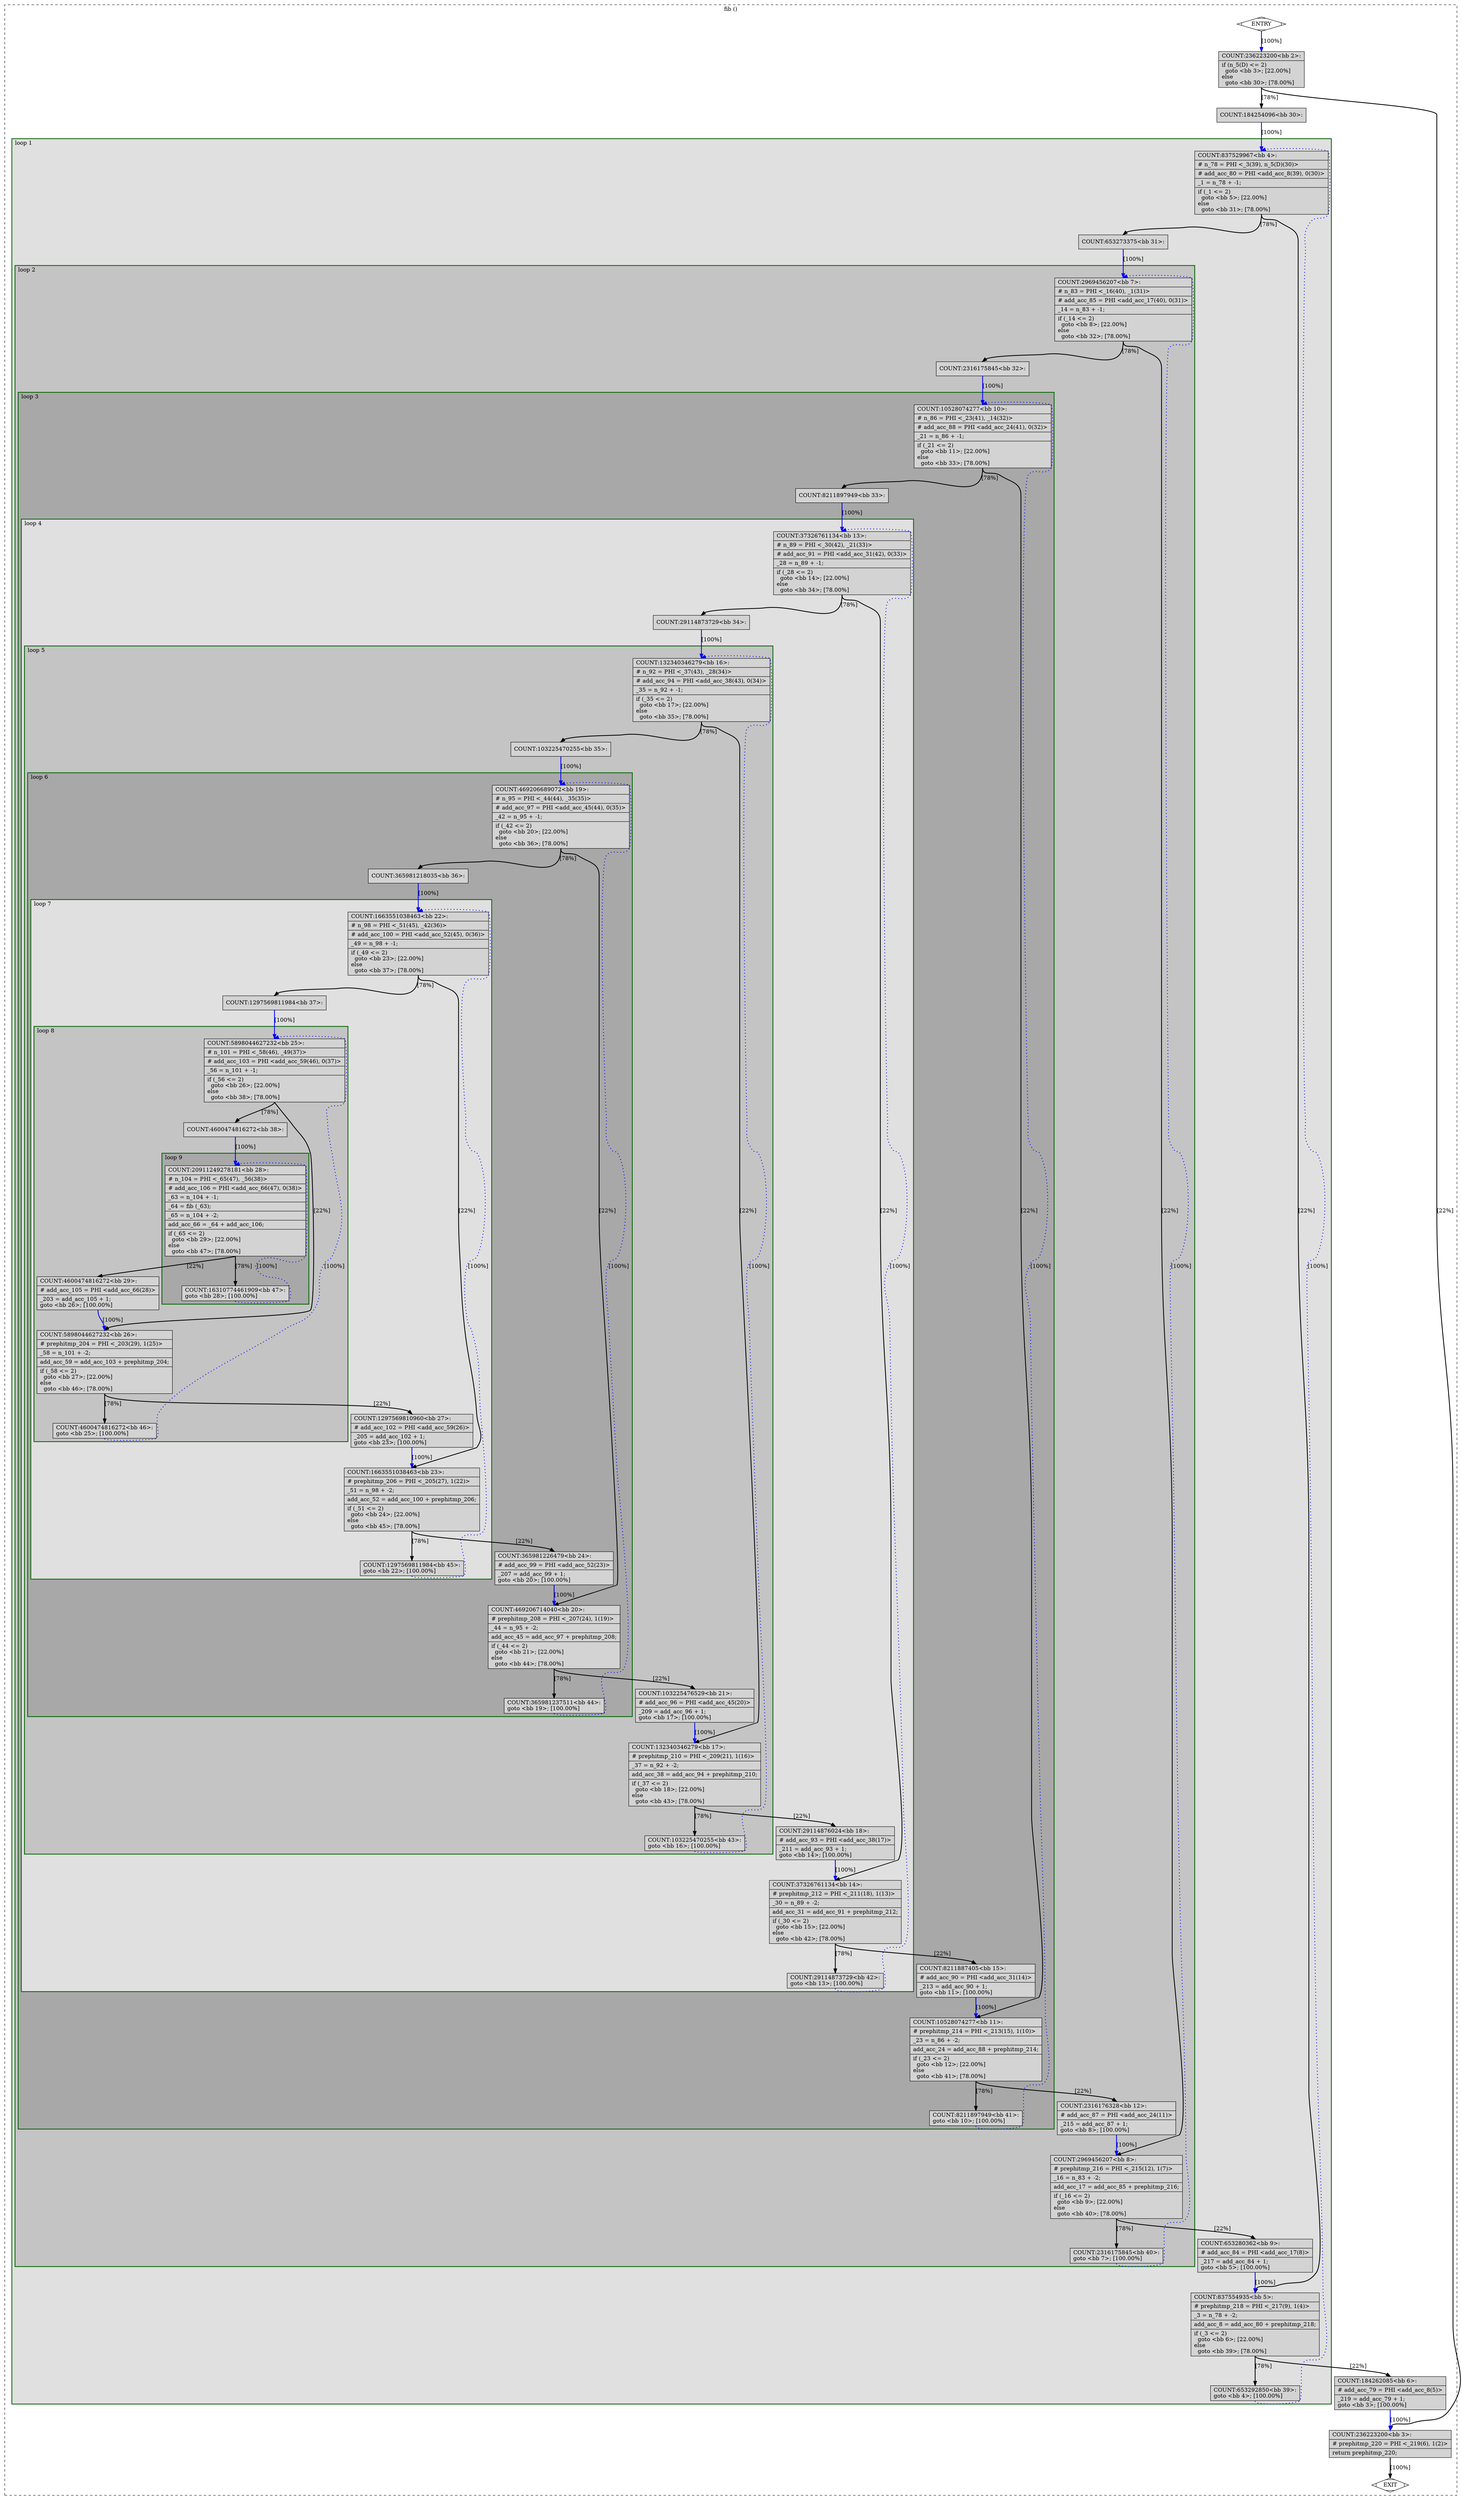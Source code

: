 digraph "a-fib_1.c.152t.cddce2" {
overlap=false;
subgraph "cluster_fib" {
	style="dashed";
	color="black";
	label="fib ()";
	subgraph cluster_40_1 {
	style="filled";
	color="darkgreen";
	fillcolor="grey88";
	label="loop 1";
	labeljust=l;
	penwidth=2;
	subgraph cluster_40_2 {
	style="filled";
	color="darkgreen";
	fillcolor="grey77";
	label="loop 2";
	labeljust=l;
	penwidth=2;
	subgraph cluster_40_3 {
	style="filled";
	color="darkgreen";
	fillcolor="grey66";
	label="loop 3";
	labeljust=l;
	penwidth=2;
	subgraph cluster_40_4 {
	style="filled";
	color="darkgreen";
	fillcolor="grey88";
	label="loop 4";
	labeljust=l;
	penwidth=2;
	subgraph cluster_40_5 {
	style="filled";
	color="darkgreen";
	fillcolor="grey77";
	label="loop 5";
	labeljust=l;
	penwidth=2;
	subgraph cluster_40_6 {
	style="filled";
	color="darkgreen";
	fillcolor="grey66";
	label="loop 6";
	labeljust=l;
	penwidth=2;
	subgraph cluster_40_7 {
	style="filled";
	color="darkgreen";
	fillcolor="grey88";
	label="loop 7";
	labeljust=l;
	penwidth=2;
	subgraph cluster_40_8 {
	style="filled";
	color="darkgreen";
	fillcolor="grey77";
	label="loop 8";
	labeljust=l;
	penwidth=2;
	subgraph cluster_40_9 {
	style="filled";
	color="darkgreen";
	fillcolor="grey66";
	label="loop 9";
	labeljust=l;
	penwidth=2;
	fn_40_basic_block_28 [shape=record,style=filled,fillcolor=lightgrey,label="{COUNT:20911249278181\<bb\ 28\>:\l\
|#\ n_104\ =\ PHI\ \<_65(47),\ _56(38)\>\l\
|#\ add_acc_106\ =\ PHI\ \<add_acc_66(47),\ 0(38)\>\l\
|_63\ =\ n_104\ +\ -1;\l\
|_64\ =\ fib\ (_63);\l\
|_65\ =\ n_104\ +\ -2;\l\
|add_acc_66\ =\ _64\ +\ add_acc_106;\l\
|if\ (_65\ \<=\ 2)\l\
\ \ goto\ \<bb\ 29\>;\ [22.00%]\l\
else\l\
\ \ goto\ \<bb\ 47\>;\ [78.00%]\l\
}"];

	fn_40_basic_block_47 [shape=record,style=filled,fillcolor=lightgrey,label="{COUNT:16310774461909\<bb\ 47\>:\l\
goto\ \<bb\ 28\>;\ [100.00%]\l\
}"];

	}
	fn_40_basic_block_25 [shape=record,style=filled,fillcolor=lightgrey,label="{COUNT:5898044627232\<bb\ 25\>:\l\
|#\ n_101\ =\ PHI\ \<_58(46),\ _49(37)\>\l\
|#\ add_acc_103\ =\ PHI\ \<add_acc_59(46),\ 0(37)\>\l\
|_56\ =\ n_101\ +\ -1;\l\
|if\ (_56\ \<=\ 2)\l\
\ \ goto\ \<bb\ 26\>;\ [22.00%]\l\
else\l\
\ \ goto\ \<bb\ 38\>;\ [78.00%]\l\
}"];

	fn_40_basic_block_26 [shape=record,style=filled,fillcolor=lightgrey,label="{COUNT:5898044627232\<bb\ 26\>:\l\
|#\ prephitmp_204\ =\ PHI\ \<_203(29),\ 1(25)\>\l\
|_58\ =\ n_101\ +\ -2;\l\
|add_acc_59\ =\ add_acc_103\ +\ prephitmp_204;\l\
|if\ (_58\ \<=\ 2)\l\
\ \ goto\ \<bb\ 27\>;\ [22.00%]\l\
else\l\
\ \ goto\ \<bb\ 46\>;\ [78.00%]\l\
}"];

	fn_40_basic_block_38 [shape=record,style=filled,fillcolor=lightgrey,label="{COUNT:4600474816272\<bb\ 38\>:\l\
}"];

	fn_40_basic_block_46 [shape=record,style=filled,fillcolor=lightgrey,label="{COUNT:4600474816272\<bb\ 46\>:\l\
goto\ \<bb\ 25\>;\ [100.00%]\l\
}"];

	fn_40_basic_block_29 [shape=record,style=filled,fillcolor=lightgrey,label="{COUNT:4600474816272\<bb\ 29\>:\l\
|#\ add_acc_105\ =\ PHI\ \<add_acc_66(28)\>\l\
|_203\ =\ add_acc_105\ +\ 1;\l\
goto\ \<bb\ 26\>;\ [100.00%]\l\
}"];

	}
	fn_40_basic_block_22 [shape=record,style=filled,fillcolor=lightgrey,label="{COUNT:1663551038463\<bb\ 22\>:\l\
|#\ n_98\ =\ PHI\ \<_51(45),\ _42(36)\>\l\
|#\ add_acc_100\ =\ PHI\ \<add_acc_52(45),\ 0(36)\>\l\
|_49\ =\ n_98\ +\ -1;\l\
|if\ (_49\ \<=\ 2)\l\
\ \ goto\ \<bb\ 23\>;\ [22.00%]\l\
else\l\
\ \ goto\ \<bb\ 37\>;\ [78.00%]\l\
}"];

	fn_40_basic_block_23 [shape=record,style=filled,fillcolor=lightgrey,label="{COUNT:1663551038463\<bb\ 23\>:\l\
|#\ prephitmp_206\ =\ PHI\ \<_205(27),\ 1(22)\>\l\
|_51\ =\ n_98\ +\ -2;\l\
|add_acc_52\ =\ add_acc_100\ +\ prephitmp_206;\l\
|if\ (_51\ \<=\ 2)\l\
\ \ goto\ \<bb\ 24\>;\ [22.00%]\l\
else\l\
\ \ goto\ \<bb\ 45\>;\ [78.00%]\l\
}"];

	fn_40_basic_block_37 [shape=record,style=filled,fillcolor=lightgrey,label="{COUNT:1297569811984\<bb\ 37\>:\l\
}"];

	fn_40_basic_block_45 [shape=record,style=filled,fillcolor=lightgrey,label="{COUNT:1297569811984\<bb\ 45\>:\l\
goto\ \<bb\ 22\>;\ [100.00%]\l\
}"];

	fn_40_basic_block_27 [shape=record,style=filled,fillcolor=lightgrey,label="{COUNT:1297569810960\<bb\ 27\>:\l\
|#\ add_acc_102\ =\ PHI\ \<add_acc_59(26)\>\l\
|_205\ =\ add_acc_102\ +\ 1;\l\
goto\ \<bb\ 23\>;\ [100.00%]\l\
}"];

	}
	fn_40_basic_block_19 [shape=record,style=filled,fillcolor=lightgrey,label="{COUNT:469206689072\<bb\ 19\>:\l\
|#\ n_95\ =\ PHI\ \<_44(44),\ _35(35)\>\l\
|#\ add_acc_97\ =\ PHI\ \<add_acc_45(44),\ 0(35)\>\l\
|_42\ =\ n_95\ +\ -1;\l\
|if\ (_42\ \<=\ 2)\l\
\ \ goto\ \<bb\ 20\>;\ [22.00%]\l\
else\l\
\ \ goto\ \<bb\ 36\>;\ [78.00%]\l\
}"];

	fn_40_basic_block_20 [shape=record,style=filled,fillcolor=lightgrey,label="{COUNT:469206714040\<bb\ 20\>:\l\
|#\ prephitmp_208\ =\ PHI\ \<_207(24),\ 1(19)\>\l\
|_44\ =\ n_95\ +\ -2;\l\
|add_acc_45\ =\ add_acc_97\ +\ prephitmp_208;\l\
|if\ (_44\ \<=\ 2)\l\
\ \ goto\ \<bb\ 21\>;\ [22.00%]\l\
else\l\
\ \ goto\ \<bb\ 44\>;\ [78.00%]\l\
}"];

	fn_40_basic_block_36 [shape=record,style=filled,fillcolor=lightgrey,label="{COUNT:365981218035\<bb\ 36\>:\l\
}"];

	fn_40_basic_block_44 [shape=record,style=filled,fillcolor=lightgrey,label="{COUNT:365981237511\<bb\ 44\>:\l\
goto\ \<bb\ 19\>;\ [100.00%]\l\
}"];

	fn_40_basic_block_24 [shape=record,style=filled,fillcolor=lightgrey,label="{COUNT:365981226479\<bb\ 24\>:\l\
|#\ add_acc_99\ =\ PHI\ \<add_acc_52(23)\>\l\
|_207\ =\ add_acc_99\ +\ 1;\l\
goto\ \<bb\ 20\>;\ [100.00%]\l\
}"];

	}
	fn_40_basic_block_16 [shape=record,style=filled,fillcolor=lightgrey,label="{COUNT:132340346279\<bb\ 16\>:\l\
|#\ n_92\ =\ PHI\ \<_37(43),\ _28(34)\>\l\
|#\ add_acc_94\ =\ PHI\ \<add_acc_38(43),\ 0(34)\>\l\
|_35\ =\ n_92\ +\ -1;\l\
|if\ (_35\ \<=\ 2)\l\
\ \ goto\ \<bb\ 17\>;\ [22.00%]\l\
else\l\
\ \ goto\ \<bb\ 35\>;\ [78.00%]\l\
}"];

	fn_40_basic_block_17 [shape=record,style=filled,fillcolor=lightgrey,label="{COUNT:132340346279\<bb\ 17\>:\l\
|#\ prephitmp_210\ =\ PHI\ \<_209(21),\ 1(16)\>\l\
|_37\ =\ n_92\ +\ -2;\l\
|add_acc_38\ =\ add_acc_94\ +\ prephitmp_210;\l\
|if\ (_37\ \<=\ 2)\l\
\ \ goto\ \<bb\ 18\>;\ [22.00%]\l\
else\l\
\ \ goto\ \<bb\ 43\>;\ [78.00%]\l\
}"];

	fn_40_basic_block_35 [shape=record,style=filled,fillcolor=lightgrey,label="{COUNT:103225470255\<bb\ 35\>:\l\
}"];

	fn_40_basic_block_43 [shape=record,style=filled,fillcolor=lightgrey,label="{COUNT:103225470255\<bb\ 43\>:\l\
goto\ \<bb\ 16\>;\ [100.00%]\l\
}"];

	fn_40_basic_block_21 [shape=record,style=filled,fillcolor=lightgrey,label="{COUNT:103225476529\<bb\ 21\>:\l\
|#\ add_acc_96\ =\ PHI\ \<add_acc_45(20)\>\l\
|_209\ =\ add_acc_96\ +\ 1;\l\
goto\ \<bb\ 17\>;\ [100.00%]\l\
}"];

	}
	fn_40_basic_block_13 [shape=record,style=filled,fillcolor=lightgrey,label="{COUNT:37326761134\<bb\ 13\>:\l\
|#\ n_89\ =\ PHI\ \<_30(42),\ _21(33)\>\l\
|#\ add_acc_91\ =\ PHI\ \<add_acc_31(42),\ 0(33)\>\l\
|_28\ =\ n_89\ +\ -1;\l\
|if\ (_28\ \<=\ 2)\l\
\ \ goto\ \<bb\ 14\>;\ [22.00%]\l\
else\l\
\ \ goto\ \<bb\ 34\>;\ [78.00%]\l\
}"];

	fn_40_basic_block_14 [shape=record,style=filled,fillcolor=lightgrey,label="{COUNT:37326761134\<bb\ 14\>:\l\
|#\ prephitmp_212\ =\ PHI\ \<_211(18),\ 1(13)\>\l\
|_30\ =\ n_89\ +\ -2;\l\
|add_acc_31\ =\ add_acc_91\ +\ prephitmp_212;\l\
|if\ (_30\ \<=\ 2)\l\
\ \ goto\ \<bb\ 15\>;\ [22.00%]\l\
else\l\
\ \ goto\ \<bb\ 42\>;\ [78.00%]\l\
}"];

	fn_40_basic_block_34 [shape=record,style=filled,fillcolor=lightgrey,label="{COUNT:29114873729\<bb\ 34\>:\l\
}"];

	fn_40_basic_block_42 [shape=record,style=filled,fillcolor=lightgrey,label="{COUNT:29114873729\<bb\ 42\>:\l\
goto\ \<bb\ 13\>;\ [100.00%]\l\
}"];

	fn_40_basic_block_18 [shape=record,style=filled,fillcolor=lightgrey,label="{COUNT:29114876024\<bb\ 18\>:\l\
|#\ add_acc_93\ =\ PHI\ \<add_acc_38(17)\>\l\
|_211\ =\ add_acc_93\ +\ 1;\l\
goto\ \<bb\ 14\>;\ [100.00%]\l\
}"];

	}
	fn_40_basic_block_10 [shape=record,style=filled,fillcolor=lightgrey,label="{COUNT:10528074277\<bb\ 10\>:\l\
|#\ n_86\ =\ PHI\ \<_23(41),\ _14(32)\>\l\
|#\ add_acc_88\ =\ PHI\ \<add_acc_24(41),\ 0(32)\>\l\
|_21\ =\ n_86\ +\ -1;\l\
|if\ (_21\ \<=\ 2)\l\
\ \ goto\ \<bb\ 11\>;\ [22.00%]\l\
else\l\
\ \ goto\ \<bb\ 33\>;\ [78.00%]\l\
}"];

	fn_40_basic_block_11 [shape=record,style=filled,fillcolor=lightgrey,label="{COUNT:10528074277\<bb\ 11\>:\l\
|#\ prephitmp_214\ =\ PHI\ \<_213(15),\ 1(10)\>\l\
|_23\ =\ n_86\ +\ -2;\l\
|add_acc_24\ =\ add_acc_88\ +\ prephitmp_214;\l\
|if\ (_23\ \<=\ 2)\l\
\ \ goto\ \<bb\ 12\>;\ [22.00%]\l\
else\l\
\ \ goto\ \<bb\ 41\>;\ [78.00%]\l\
}"];

	fn_40_basic_block_33 [shape=record,style=filled,fillcolor=lightgrey,label="{COUNT:8211897949\<bb\ 33\>:\l\
}"];

	fn_40_basic_block_41 [shape=record,style=filled,fillcolor=lightgrey,label="{COUNT:8211897949\<bb\ 41\>:\l\
goto\ \<bb\ 10\>;\ [100.00%]\l\
}"];

	fn_40_basic_block_15 [shape=record,style=filled,fillcolor=lightgrey,label="{COUNT:8211887405\<bb\ 15\>:\l\
|#\ add_acc_90\ =\ PHI\ \<add_acc_31(14)\>\l\
|_213\ =\ add_acc_90\ +\ 1;\l\
goto\ \<bb\ 11\>;\ [100.00%]\l\
}"];

	}
	fn_40_basic_block_7 [shape=record,style=filled,fillcolor=lightgrey,label="{COUNT:2969456207\<bb\ 7\>:\l\
|#\ n_83\ =\ PHI\ \<_16(40),\ _1(31)\>\l\
|#\ add_acc_85\ =\ PHI\ \<add_acc_17(40),\ 0(31)\>\l\
|_14\ =\ n_83\ +\ -1;\l\
|if\ (_14\ \<=\ 2)\l\
\ \ goto\ \<bb\ 8\>;\ [22.00%]\l\
else\l\
\ \ goto\ \<bb\ 32\>;\ [78.00%]\l\
}"];

	fn_40_basic_block_8 [shape=record,style=filled,fillcolor=lightgrey,label="{COUNT:2969456207\<bb\ 8\>:\l\
|#\ prephitmp_216\ =\ PHI\ \<_215(12),\ 1(7)\>\l\
|_16\ =\ n_83\ +\ -2;\l\
|add_acc_17\ =\ add_acc_85\ +\ prephitmp_216;\l\
|if\ (_16\ \<=\ 2)\l\
\ \ goto\ \<bb\ 9\>;\ [22.00%]\l\
else\l\
\ \ goto\ \<bb\ 40\>;\ [78.00%]\l\
}"];

	fn_40_basic_block_32 [shape=record,style=filled,fillcolor=lightgrey,label="{COUNT:2316175845\<bb\ 32\>:\l\
}"];

	fn_40_basic_block_40 [shape=record,style=filled,fillcolor=lightgrey,label="{COUNT:2316175845\<bb\ 40\>:\l\
goto\ \<bb\ 7\>;\ [100.00%]\l\
}"];

	fn_40_basic_block_12 [shape=record,style=filled,fillcolor=lightgrey,label="{COUNT:2316176328\<bb\ 12\>:\l\
|#\ add_acc_87\ =\ PHI\ \<add_acc_24(11)\>\l\
|_215\ =\ add_acc_87\ +\ 1;\l\
goto\ \<bb\ 8\>;\ [100.00%]\l\
}"];

	}
	fn_40_basic_block_4 [shape=record,style=filled,fillcolor=lightgrey,label="{COUNT:837529967\<bb\ 4\>:\l\
|#\ n_78\ =\ PHI\ \<_3(39),\ n_5(D)(30)\>\l\
|#\ add_acc_80\ =\ PHI\ \<add_acc_8(39),\ 0(30)\>\l\
|_1\ =\ n_78\ +\ -1;\l\
|if\ (_1\ \<=\ 2)\l\
\ \ goto\ \<bb\ 5\>;\ [22.00%]\l\
else\l\
\ \ goto\ \<bb\ 31\>;\ [78.00%]\l\
}"];

	fn_40_basic_block_5 [shape=record,style=filled,fillcolor=lightgrey,label="{COUNT:837554935\<bb\ 5\>:\l\
|#\ prephitmp_218\ =\ PHI\ \<_217(9),\ 1(4)\>\l\
|_3\ =\ n_78\ +\ -2;\l\
|add_acc_8\ =\ add_acc_80\ +\ prephitmp_218;\l\
|if\ (_3\ \<=\ 2)\l\
\ \ goto\ \<bb\ 6\>;\ [22.00%]\l\
else\l\
\ \ goto\ \<bb\ 39\>;\ [78.00%]\l\
}"];

	fn_40_basic_block_31 [shape=record,style=filled,fillcolor=lightgrey,label="{COUNT:653273375\<bb\ 31\>:\l\
}"];

	fn_40_basic_block_39 [shape=record,style=filled,fillcolor=lightgrey,label="{COUNT:653292850\<bb\ 39\>:\l\
goto\ \<bb\ 4\>;\ [100.00%]\l\
}"];

	fn_40_basic_block_9 [shape=record,style=filled,fillcolor=lightgrey,label="{COUNT:653280362\<bb\ 9\>:\l\
|#\ add_acc_84\ =\ PHI\ \<add_acc_17(8)\>\l\
|_217\ =\ add_acc_84\ +\ 1;\l\
goto\ \<bb\ 5\>;\ [100.00%]\l\
}"];

	}
	fn_40_basic_block_0 [shape=Mdiamond,style=filled,fillcolor=white,label="ENTRY"];

	fn_40_basic_block_1 [shape=Mdiamond,style=filled,fillcolor=white,label="EXIT"];

	fn_40_basic_block_2 [shape=record,style=filled,fillcolor=lightgrey,label="{COUNT:236223200\<bb\ 2\>:\l\
|if\ (n_5(D)\ \<=\ 2)\l\
\ \ goto\ \<bb\ 3\>;\ [22.00%]\l\
else\l\
\ \ goto\ \<bb\ 30\>;\ [78.00%]\l\
}"];

	fn_40_basic_block_3 [shape=record,style=filled,fillcolor=lightgrey,label="{COUNT:236223200\<bb\ 3\>:\l\
|#\ prephitmp_220\ =\ PHI\ \<_219(6),\ 1(2)\>\l\
|return\ prephitmp_220;\l\
}"];

	fn_40_basic_block_30 [shape=record,style=filled,fillcolor=lightgrey,label="{COUNT:184254096\<bb\ 30\>:\l\
}"];

	fn_40_basic_block_6 [shape=record,style=filled,fillcolor=lightgrey,label="{COUNT:184262085\<bb\ 6\>:\l\
|#\ add_acc_79\ =\ PHI\ \<add_acc_8(5)\>\l\
|_219\ =\ add_acc_79\ +\ 1;\l\
goto\ \<bb\ 3\>;\ [100.00%]\l\
}"];

	fn_40_basic_block_0:s -> fn_40_basic_block_2:n [style="solid,bold",color=blue,weight=100,constraint=true,label="[100%]"];
	fn_40_basic_block_2:s -> fn_40_basic_block_3:n [style="solid,bold",color=black,weight=10,constraint=true,label="[22%]"];
	fn_40_basic_block_2:s -> fn_40_basic_block_30:n [style="solid,bold",color=black,weight=10,constraint=true,label="[78%]"];
	fn_40_basic_block_3:s -> fn_40_basic_block_1:n [style="solid,bold",color=black,weight=10,constraint=true,label="[100%]"];
	fn_40_basic_block_30:s -> fn_40_basic_block_4:n [style="solid,bold",color=blue,weight=100,constraint=true,label="[100%]"];
	fn_40_basic_block_4:s -> fn_40_basic_block_5:n [style="solid,bold",color=black,weight=10,constraint=true,label="[22%]"];
	fn_40_basic_block_4:s -> fn_40_basic_block_31:n [style="solid,bold",color=black,weight=10,constraint=true,label="[78%]"];
	fn_40_basic_block_5:s -> fn_40_basic_block_6:n [style="solid,bold",color=black,weight=10,constraint=true,label="[22%]"];
	fn_40_basic_block_5:s -> fn_40_basic_block_39:n [style="solid,bold",color=black,weight=10,constraint=true,label="[78%]"];
	fn_40_basic_block_39:s -> fn_40_basic_block_4:n [style="dotted,bold",color=blue,weight=10,constraint=false,label="[100%]"];
	fn_40_basic_block_6:s -> fn_40_basic_block_3:n [style="solid,bold",color=blue,weight=100,constraint=true,label="[100%]"];
	fn_40_basic_block_31:s -> fn_40_basic_block_7:n [style="solid,bold",color=blue,weight=100,constraint=true,label="[100%]"];
	fn_40_basic_block_7:s -> fn_40_basic_block_8:n [style="solid,bold",color=black,weight=10,constraint=true,label="[22%]"];
	fn_40_basic_block_7:s -> fn_40_basic_block_32:n [style="solid,bold",color=black,weight=10,constraint=true,label="[78%]"];
	fn_40_basic_block_8:s -> fn_40_basic_block_9:n [style="solid,bold",color=black,weight=10,constraint=true,label="[22%]"];
	fn_40_basic_block_8:s -> fn_40_basic_block_40:n [style="solid,bold",color=black,weight=10,constraint=true,label="[78%]"];
	fn_40_basic_block_40:s -> fn_40_basic_block_7:n [style="dotted,bold",color=blue,weight=10,constraint=false,label="[100%]"];
	fn_40_basic_block_9:s -> fn_40_basic_block_5:n [style="solid,bold",color=blue,weight=100,constraint=true,label="[100%]"];
	fn_40_basic_block_32:s -> fn_40_basic_block_10:n [style="solid,bold",color=blue,weight=100,constraint=true,label="[100%]"];
	fn_40_basic_block_10:s -> fn_40_basic_block_11:n [style="solid,bold",color=black,weight=10,constraint=true,label="[22%]"];
	fn_40_basic_block_10:s -> fn_40_basic_block_33:n [style="solid,bold",color=black,weight=10,constraint=true,label="[78%]"];
	fn_40_basic_block_11:s -> fn_40_basic_block_12:n [style="solid,bold",color=black,weight=10,constraint=true,label="[22%]"];
	fn_40_basic_block_11:s -> fn_40_basic_block_41:n [style="solid,bold",color=black,weight=10,constraint=true,label="[78%]"];
	fn_40_basic_block_41:s -> fn_40_basic_block_10:n [style="dotted,bold",color=blue,weight=10,constraint=false,label="[100%]"];
	fn_40_basic_block_12:s -> fn_40_basic_block_8:n [style="solid,bold",color=blue,weight=100,constraint=true,label="[100%]"];
	fn_40_basic_block_33:s -> fn_40_basic_block_13:n [style="solid,bold",color=blue,weight=100,constraint=true,label="[100%]"];
	fn_40_basic_block_13:s -> fn_40_basic_block_14:n [style="solid,bold",color=black,weight=10,constraint=true,label="[22%]"];
	fn_40_basic_block_13:s -> fn_40_basic_block_34:n [style="solid,bold",color=black,weight=10,constraint=true,label="[78%]"];
	fn_40_basic_block_14:s -> fn_40_basic_block_15:n [style="solid,bold",color=black,weight=10,constraint=true,label="[22%]"];
	fn_40_basic_block_14:s -> fn_40_basic_block_42:n [style="solid,bold",color=black,weight=10,constraint=true,label="[78%]"];
	fn_40_basic_block_42:s -> fn_40_basic_block_13:n [style="dotted,bold",color=blue,weight=10,constraint=false,label="[100%]"];
	fn_40_basic_block_15:s -> fn_40_basic_block_11:n [style="solid,bold",color=blue,weight=100,constraint=true,label="[100%]"];
	fn_40_basic_block_34:s -> fn_40_basic_block_16:n [style="solid,bold",color=blue,weight=100,constraint=true,label="[100%]"];
	fn_40_basic_block_16:s -> fn_40_basic_block_17:n [style="solid,bold",color=black,weight=10,constraint=true,label="[22%]"];
	fn_40_basic_block_16:s -> fn_40_basic_block_35:n [style="solid,bold",color=black,weight=10,constraint=true,label="[78%]"];
	fn_40_basic_block_17:s -> fn_40_basic_block_18:n [style="solid,bold",color=black,weight=10,constraint=true,label="[22%]"];
	fn_40_basic_block_17:s -> fn_40_basic_block_43:n [style="solid,bold",color=black,weight=10,constraint=true,label="[78%]"];
	fn_40_basic_block_43:s -> fn_40_basic_block_16:n [style="dotted,bold",color=blue,weight=10,constraint=false,label="[100%]"];
	fn_40_basic_block_18:s -> fn_40_basic_block_14:n [style="solid,bold",color=blue,weight=100,constraint=true,label="[100%]"];
	fn_40_basic_block_35:s -> fn_40_basic_block_19:n [style="solid,bold",color=blue,weight=100,constraint=true,label="[100%]"];
	fn_40_basic_block_19:s -> fn_40_basic_block_20:n [style="solid,bold",color=black,weight=10,constraint=true,label="[22%]"];
	fn_40_basic_block_19:s -> fn_40_basic_block_36:n [style="solid,bold",color=black,weight=10,constraint=true,label="[78%]"];
	fn_40_basic_block_20:s -> fn_40_basic_block_21:n [style="solid,bold",color=black,weight=10,constraint=true,label="[22%]"];
	fn_40_basic_block_20:s -> fn_40_basic_block_44:n [style="solid,bold",color=black,weight=10,constraint=true,label="[78%]"];
	fn_40_basic_block_44:s -> fn_40_basic_block_19:n [style="dotted,bold",color=blue,weight=10,constraint=false,label="[100%]"];
	fn_40_basic_block_21:s -> fn_40_basic_block_17:n [style="solid,bold",color=blue,weight=100,constraint=true,label="[100%]"];
	fn_40_basic_block_36:s -> fn_40_basic_block_22:n [style="solid,bold",color=blue,weight=100,constraint=true,label="[100%]"];
	fn_40_basic_block_22:s -> fn_40_basic_block_23:n [style="solid,bold",color=black,weight=10,constraint=true,label="[22%]"];
	fn_40_basic_block_22:s -> fn_40_basic_block_37:n [style="solid,bold",color=black,weight=10,constraint=true,label="[78%]"];
	fn_40_basic_block_23:s -> fn_40_basic_block_24:n [style="solid,bold",color=black,weight=10,constraint=true,label="[22%]"];
	fn_40_basic_block_23:s -> fn_40_basic_block_45:n [style="solid,bold",color=black,weight=10,constraint=true,label="[78%]"];
	fn_40_basic_block_45:s -> fn_40_basic_block_22:n [style="dotted,bold",color=blue,weight=10,constraint=false,label="[100%]"];
	fn_40_basic_block_24:s -> fn_40_basic_block_20:n [style="solid,bold",color=blue,weight=100,constraint=true,label="[100%]"];
	fn_40_basic_block_37:s -> fn_40_basic_block_25:n [style="solid,bold",color=blue,weight=100,constraint=true,label="[100%]"];
	fn_40_basic_block_25:s -> fn_40_basic_block_26:n [style="solid,bold",color=black,weight=10,constraint=true,label="[22%]"];
	fn_40_basic_block_25:s -> fn_40_basic_block_38:n [style="solid,bold",color=black,weight=10,constraint=true,label="[78%]"];
	fn_40_basic_block_26:s -> fn_40_basic_block_27:n [style="solid,bold",color=black,weight=10,constraint=true,label="[22%]"];
	fn_40_basic_block_26:s -> fn_40_basic_block_46:n [style="solid,bold",color=black,weight=10,constraint=true,label="[78%]"];
	fn_40_basic_block_46:s -> fn_40_basic_block_25:n [style="dotted,bold",color=blue,weight=10,constraint=false,label="[100%]"];
	fn_40_basic_block_27:s -> fn_40_basic_block_23:n [style="solid,bold",color=blue,weight=100,constraint=true,label="[100%]"];
	fn_40_basic_block_38:s -> fn_40_basic_block_28:n [style="solid,bold",color=blue,weight=100,constraint=true,label="[100%]"];
	fn_40_basic_block_28:s -> fn_40_basic_block_29:n [style="solid,bold",color=black,weight=10,constraint=true,label="[22%]"];
	fn_40_basic_block_28:s -> fn_40_basic_block_47:n [style="solid,bold",color=black,weight=10,constraint=true,label="[78%]"];
	fn_40_basic_block_47:s -> fn_40_basic_block_28:n [style="dotted,bold",color=blue,weight=10,constraint=false,label="[100%]"];
	fn_40_basic_block_29:s -> fn_40_basic_block_26:n [style="solid,bold",color=blue,weight=100,constraint=true,label="[100%]"];
	fn_40_basic_block_0:s -> fn_40_basic_block_1:n [style="invis",constraint=true];
}
}
